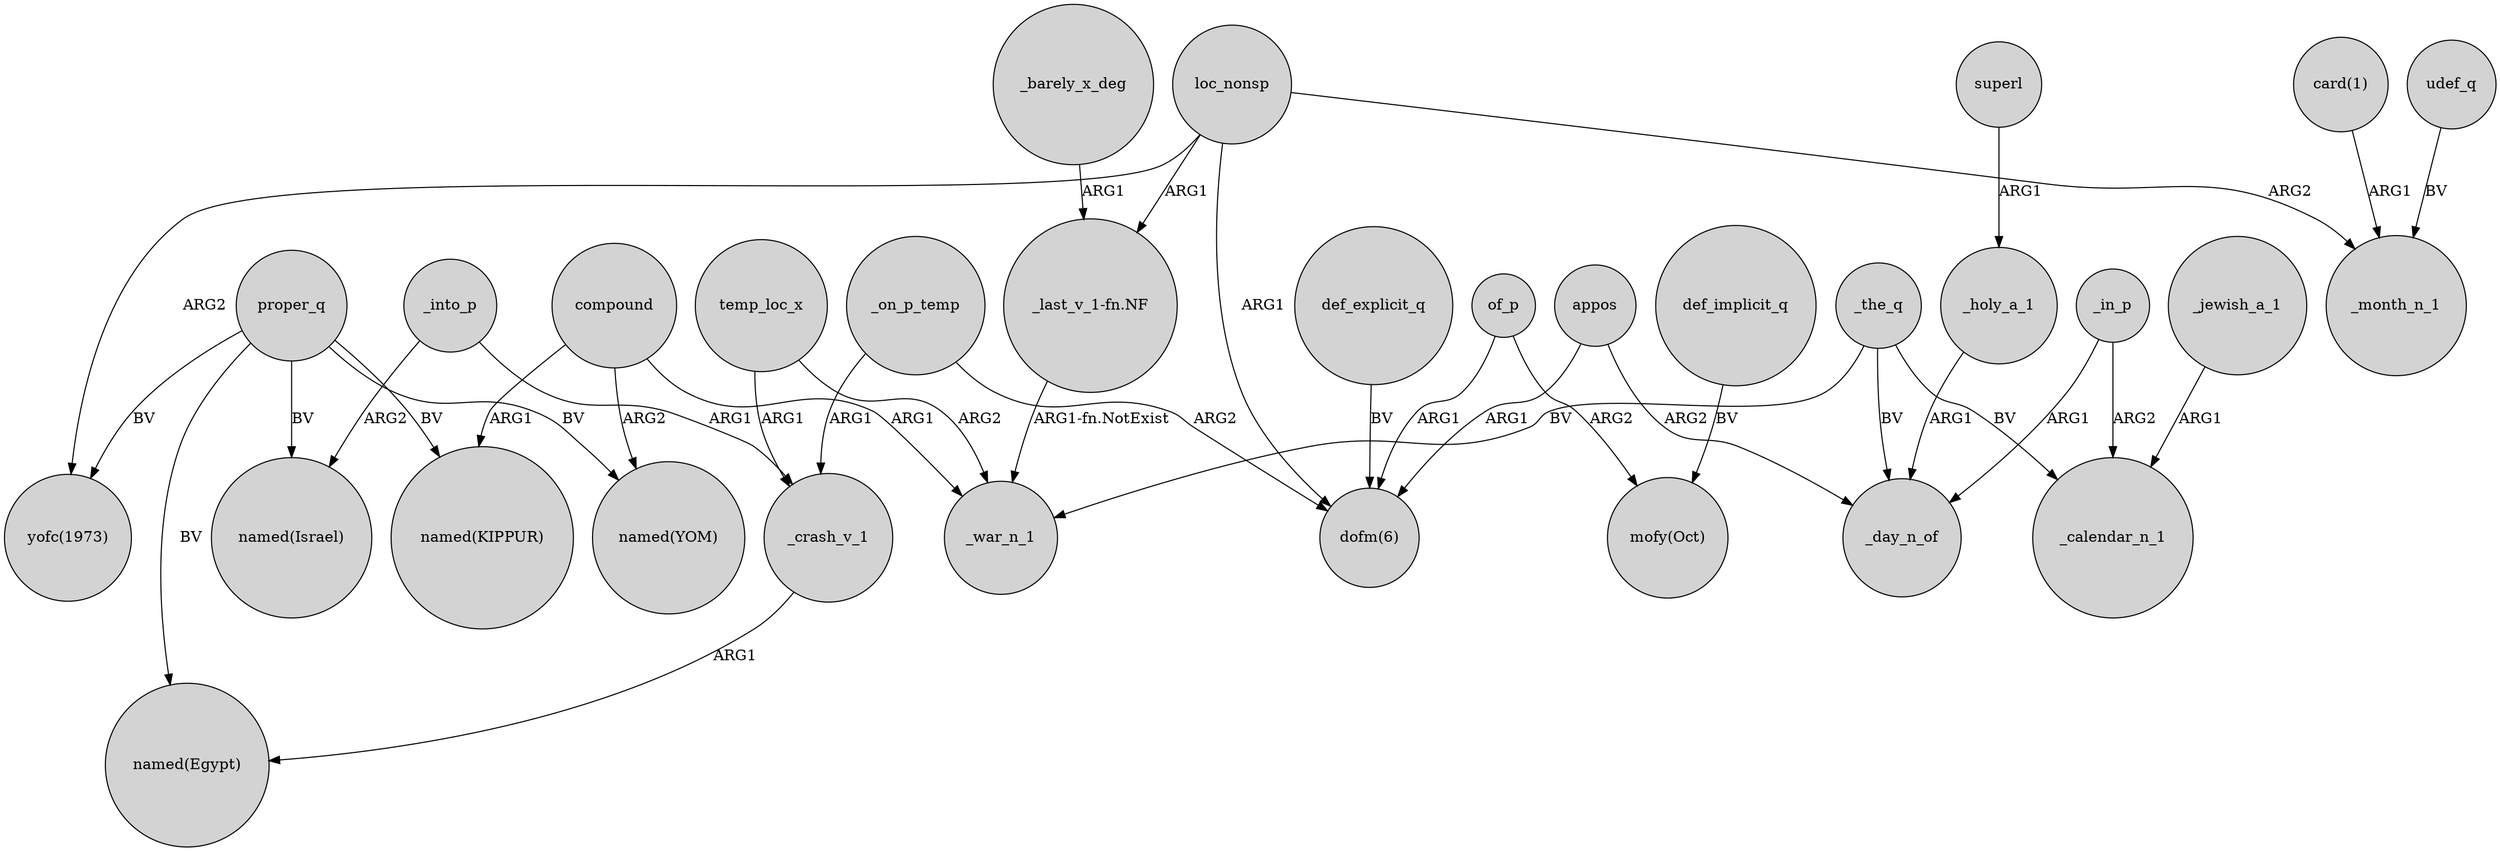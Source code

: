 digraph {
	node [shape=circle style=filled]
	temp_loc_x -> _war_n_1 [label=ARG2]
	_into_p -> "named(Israel)" [label=ARG2]
	loc_nonsp -> "yofc(1973)" [label=ARG2]
	proper_q -> "yofc(1973)" [label=BV]
	_on_p_temp -> _crash_v_1 [label=ARG1]
	def_implicit_q -> "mofy(Oct)" [label=BV]
	loc_nonsp -> "dofm(6)" [label=ARG1]
	superl -> _holy_a_1 [label=ARG1]
	loc_nonsp -> "_last_v_1-fn.NF" [label=ARG1]
	proper_q -> "named(KIPPUR)" [label=BV]
	_in_p -> _day_n_of [label=ARG1]
	_the_q -> _war_n_1 [label=BV]
	"card(1)" -> _month_n_1 [label=ARG1]
	_crash_v_1 -> "named(Egypt)" [label=ARG1]
	of_p -> "mofy(Oct)" [label=ARG2]
	_in_p -> _calendar_n_1 [label=ARG2]
	compound -> "named(YOM)" [label=ARG2]
	compound -> _war_n_1 [label=ARG1]
	udef_q -> _month_n_1 [label=BV]
	_jewish_a_1 -> _calendar_n_1 [label=ARG1]
	of_p -> "dofm(6)" [label=ARG1]
	_barely_x_deg -> "_last_v_1-fn.NF" [label=ARG1]
	_the_q -> _day_n_of [label=BV]
	compound -> "named(KIPPUR)" [label=ARG1]
	temp_loc_x -> _crash_v_1 [label=ARG1]
	def_explicit_q -> "dofm(6)" [label=BV]
	_holy_a_1 -> _day_n_of [label=ARG1]
	_the_q -> _calendar_n_1 [label=BV]
	proper_q -> "named(Israel)" [label=BV]
	proper_q -> "named(YOM)" [label=BV]
	_on_p_temp -> "dofm(6)" [label=ARG2]
	appos -> "dofm(6)" [label=ARG1]
	"_last_v_1-fn.NF" -> _war_n_1 [label="ARG1-fn.NotExist"]
	_into_p -> _crash_v_1 [label=ARG1]
	appos -> _day_n_of [label=ARG2]
	loc_nonsp -> _month_n_1 [label=ARG2]
	proper_q -> "named(Egypt)" [label=BV]
}
